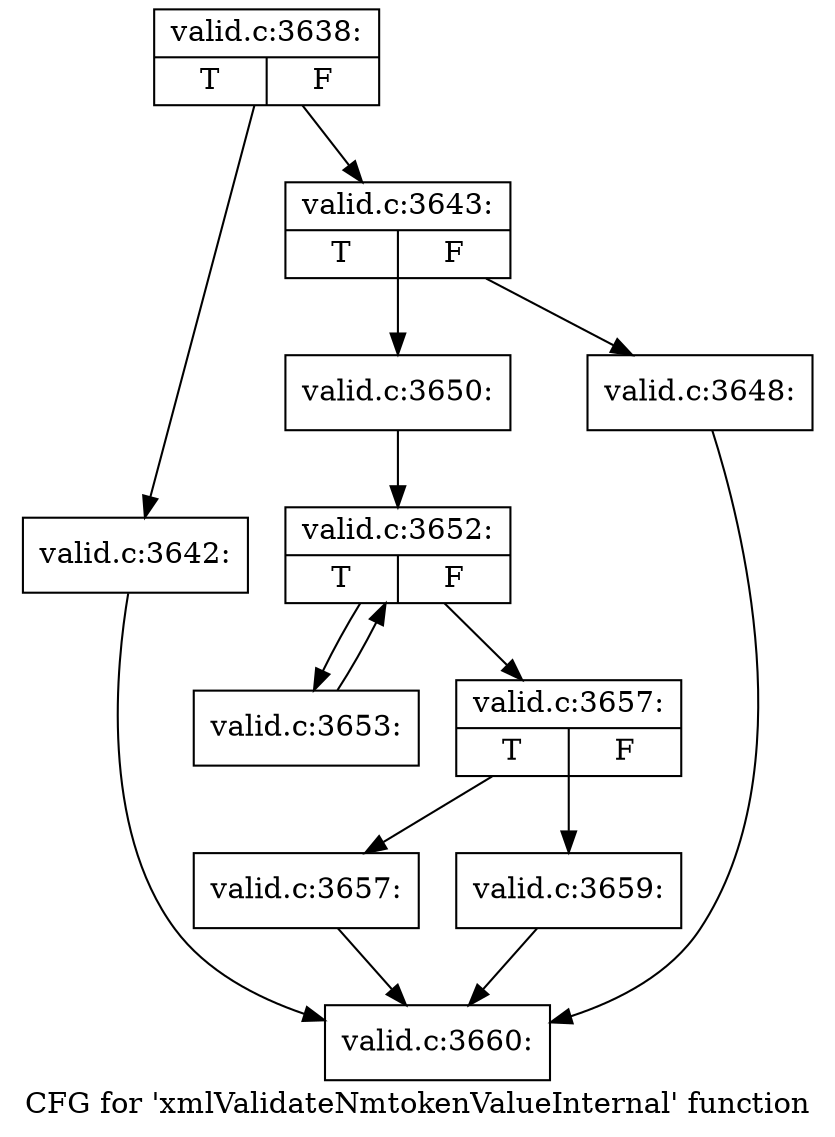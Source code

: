 digraph "CFG for 'xmlValidateNmtokenValueInternal' function" {
	label="CFG for 'xmlValidateNmtokenValueInternal' function";

	Node0x55fa5103a5e0 [shape=record,label="{valid.c:3638:|{<s0>T|<s1>F}}"];
	Node0x55fa5103a5e0 -> Node0x55fa5103b610;
	Node0x55fa5103a5e0 -> Node0x55fa5103b660;
	Node0x55fa5103b610 [shape=record,label="{valid.c:3642:}"];
	Node0x55fa5103b610 -> Node0x55fa5103a630;
	Node0x55fa5103b660 [shape=record,label="{valid.c:3643:|{<s0>T|<s1>F}}"];
	Node0x55fa5103b660 -> Node0x55fa5103c260;
	Node0x55fa5103b660 -> Node0x55fa5103c210;
	Node0x55fa5103c210 [shape=record,label="{valid.c:3648:}"];
	Node0x55fa5103c210 -> Node0x55fa5103a630;
	Node0x55fa5103c260 [shape=record,label="{valid.c:3650:}"];
	Node0x55fa5103c260 -> Node0x55fa5103ccc0;
	Node0x55fa5103ccc0 [shape=record,label="{valid.c:3652:|{<s0>T|<s1>F}}"];
	Node0x55fa5103ccc0 -> Node0x55fa5103d080;
	Node0x55fa5103ccc0 -> Node0x55fa5103cee0;
	Node0x55fa5103d080 [shape=record,label="{valid.c:3653:}"];
	Node0x55fa5103d080 -> Node0x55fa5103ccc0;
	Node0x55fa5103cee0 [shape=record,label="{valid.c:3657:|{<s0>T|<s1>F}}"];
	Node0x55fa5103cee0 -> Node0x55fa5103d830;
	Node0x55fa5103cee0 -> Node0x55fa5103d880;
	Node0x55fa5103d830 [shape=record,label="{valid.c:3657:}"];
	Node0x55fa5103d830 -> Node0x55fa5103a630;
	Node0x55fa5103d880 [shape=record,label="{valid.c:3659:}"];
	Node0x55fa5103d880 -> Node0x55fa5103a630;
	Node0x55fa5103a630 [shape=record,label="{valid.c:3660:}"];
}
